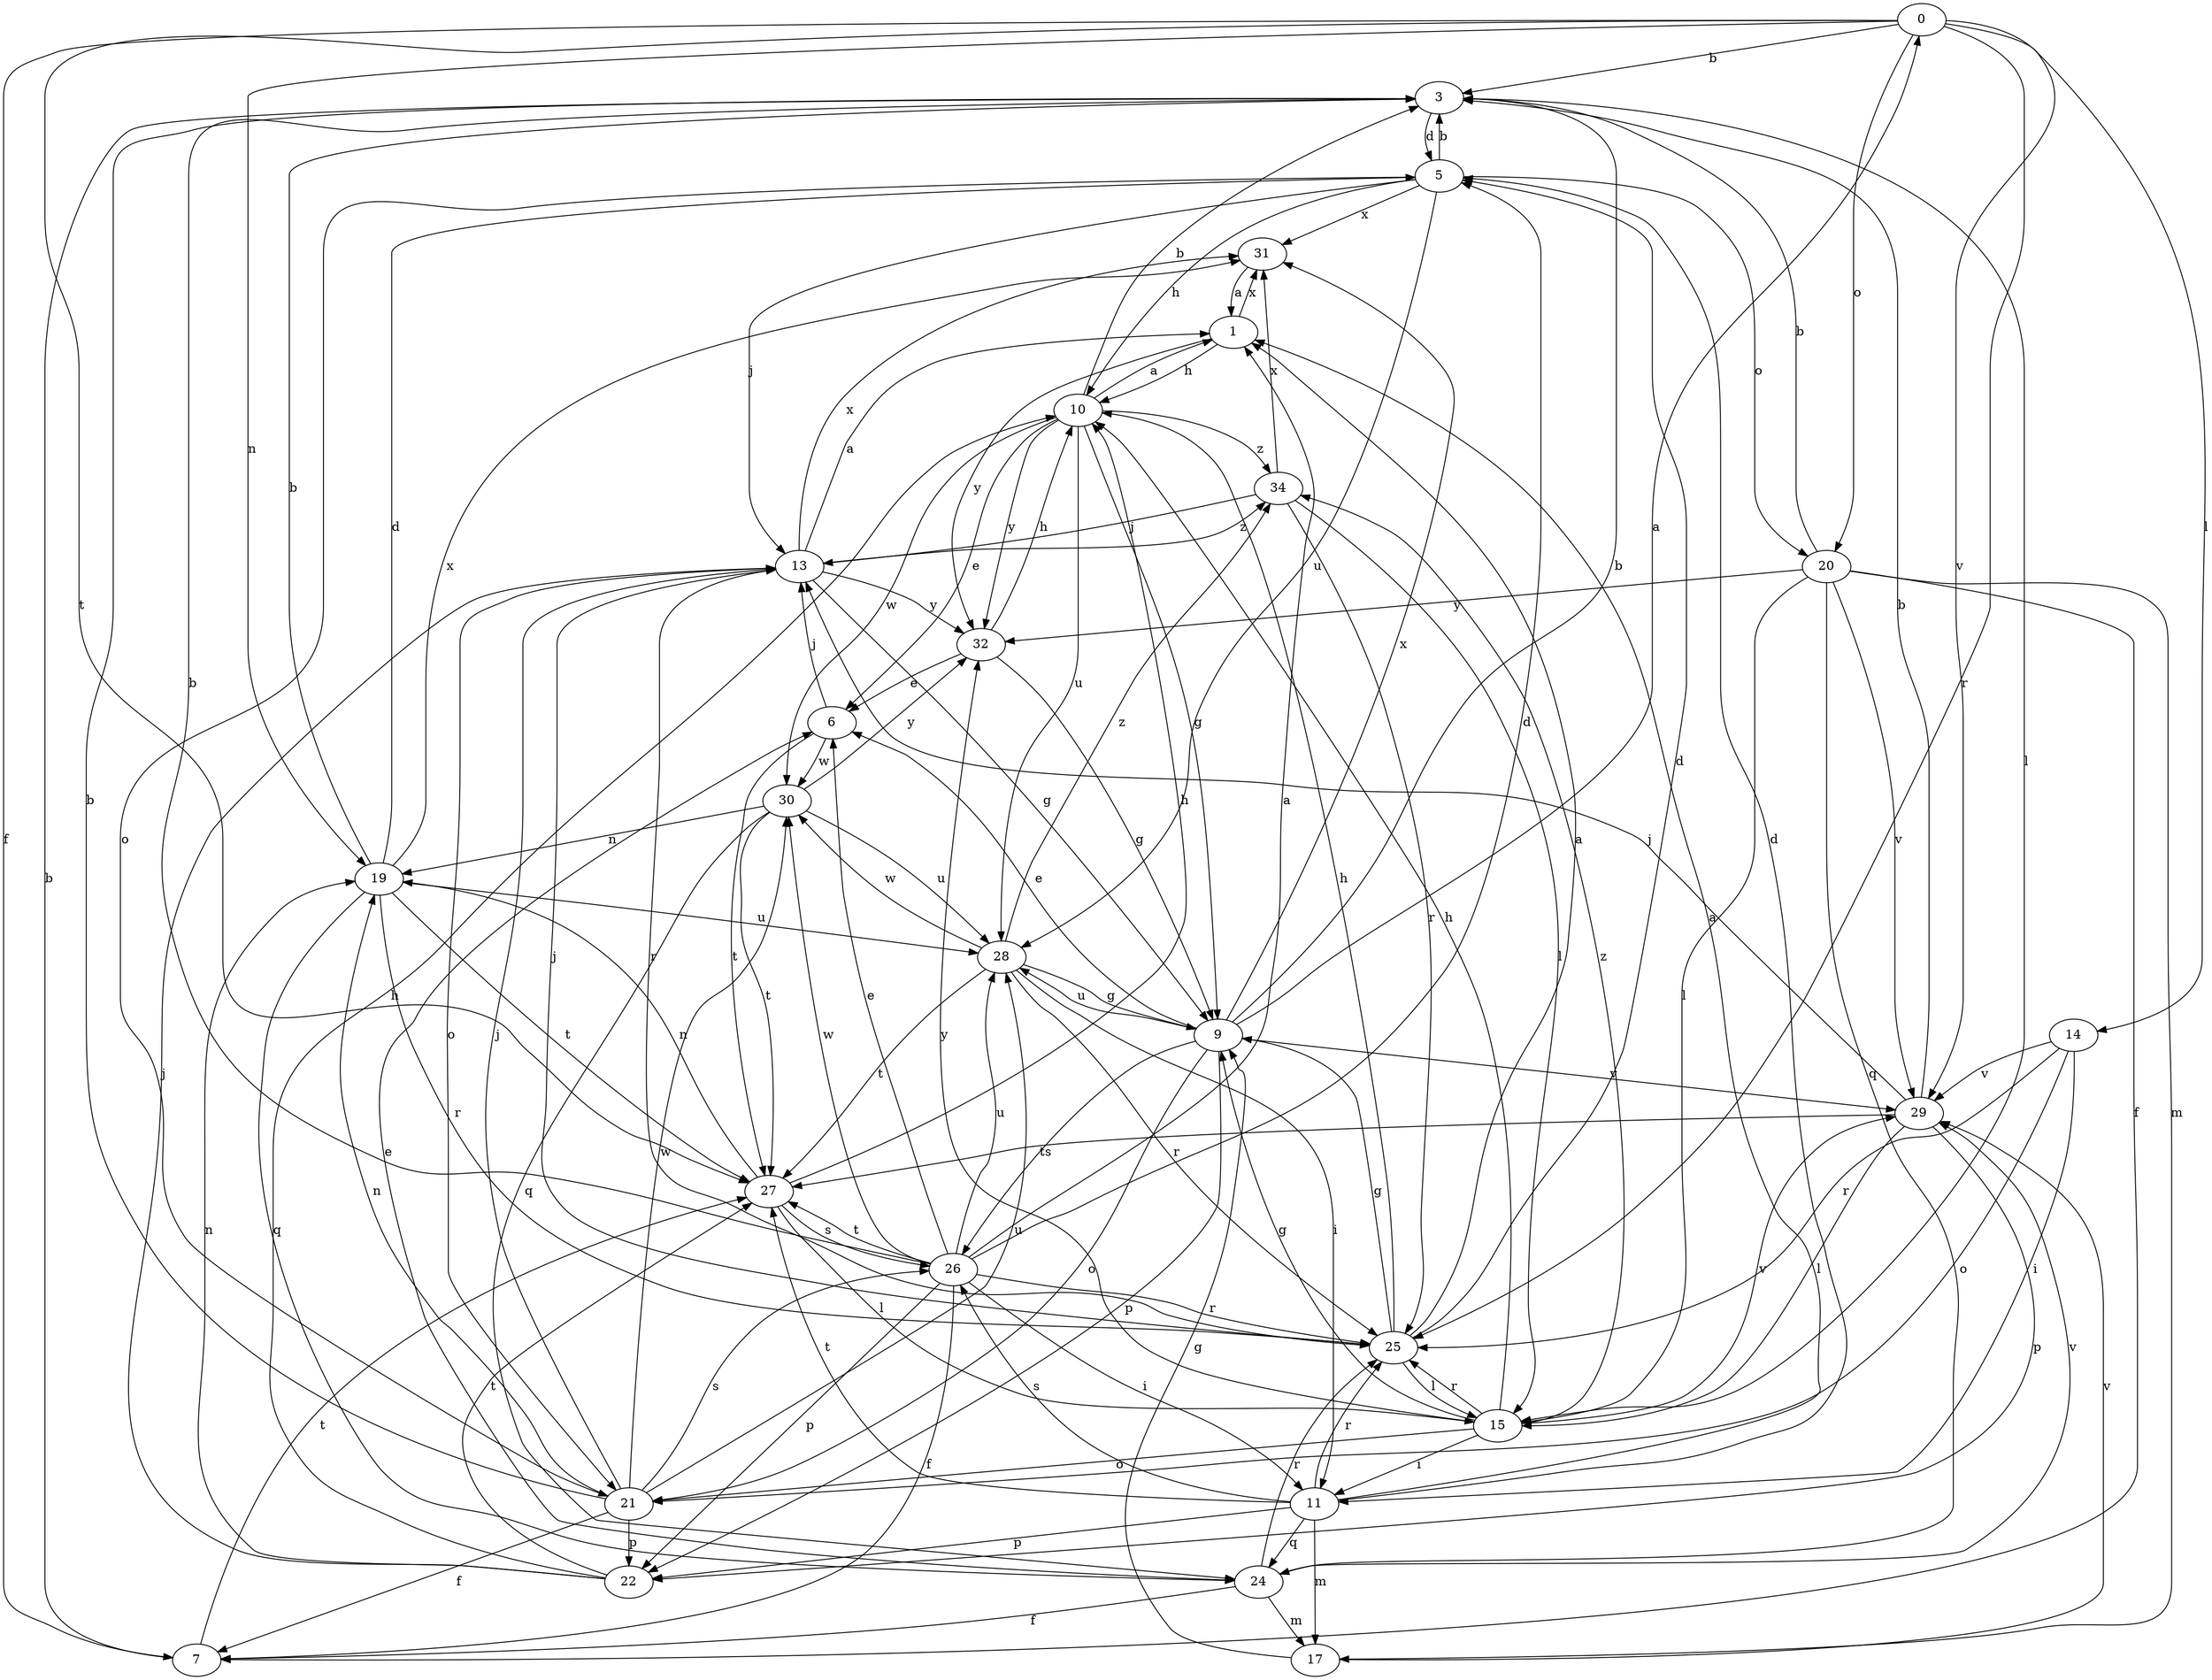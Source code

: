 strict digraph  {
0;
1;
3;
5;
6;
7;
9;
10;
11;
13;
14;
15;
17;
19;
20;
21;
22;
24;
25;
26;
27;
28;
29;
30;
31;
32;
34;
0 -> 3  [label=b];
0 -> 7  [label=f];
0 -> 14  [label=l];
0 -> 19  [label=n];
0 -> 20  [label=o];
0 -> 25  [label=r];
0 -> 27  [label=t];
0 -> 29  [label=v];
1 -> 10  [label=h];
1 -> 31  [label=x];
1 -> 32  [label=y];
3 -> 5  [label=d];
3 -> 15  [label=l];
5 -> 3  [label=b];
5 -> 10  [label=h];
5 -> 13  [label=j];
5 -> 20  [label=o];
5 -> 21  [label=o];
5 -> 28  [label=u];
5 -> 31  [label=x];
6 -> 13  [label=j];
6 -> 27  [label=t];
6 -> 30  [label=w];
7 -> 3  [label=b];
7 -> 27  [label=t];
9 -> 0  [label=a];
9 -> 3  [label=b];
9 -> 6  [label=e];
9 -> 21  [label=o];
9 -> 22  [label=p];
9 -> 26  [label=s];
9 -> 28  [label=u];
9 -> 29  [label=v];
9 -> 31  [label=x];
10 -> 1  [label=a];
10 -> 3  [label=b];
10 -> 6  [label=e];
10 -> 9  [label=g];
10 -> 28  [label=u];
10 -> 30  [label=w];
10 -> 32  [label=y];
10 -> 34  [label=z];
11 -> 1  [label=a];
11 -> 5  [label=d];
11 -> 17  [label=m];
11 -> 22  [label=p];
11 -> 24  [label=q];
11 -> 25  [label=r];
11 -> 26  [label=s];
11 -> 27  [label=t];
13 -> 1  [label=a];
13 -> 9  [label=g];
13 -> 21  [label=o];
13 -> 25  [label=r];
13 -> 31  [label=x];
13 -> 32  [label=y];
13 -> 34  [label=z];
14 -> 11  [label=i];
14 -> 21  [label=o];
14 -> 25  [label=r];
14 -> 29  [label=v];
15 -> 9  [label=g];
15 -> 10  [label=h];
15 -> 11  [label=i];
15 -> 21  [label=o];
15 -> 25  [label=r];
15 -> 29  [label=v];
15 -> 32  [label=y];
15 -> 34  [label=z];
17 -> 9  [label=g];
17 -> 29  [label=v];
19 -> 3  [label=b];
19 -> 5  [label=d];
19 -> 24  [label=q];
19 -> 25  [label=r];
19 -> 27  [label=t];
19 -> 28  [label=u];
19 -> 31  [label=x];
20 -> 3  [label=b];
20 -> 7  [label=f];
20 -> 15  [label=l];
20 -> 17  [label=m];
20 -> 24  [label=q];
20 -> 29  [label=v];
20 -> 32  [label=y];
21 -> 3  [label=b];
21 -> 7  [label=f];
21 -> 13  [label=j];
21 -> 19  [label=n];
21 -> 22  [label=p];
21 -> 26  [label=s];
21 -> 28  [label=u];
21 -> 30  [label=w];
22 -> 10  [label=h];
22 -> 13  [label=j];
22 -> 19  [label=n];
22 -> 27  [label=t];
24 -> 6  [label=e];
24 -> 7  [label=f];
24 -> 17  [label=m];
24 -> 25  [label=r];
24 -> 29  [label=v];
25 -> 1  [label=a];
25 -> 5  [label=d];
25 -> 9  [label=g];
25 -> 10  [label=h];
25 -> 13  [label=j];
25 -> 15  [label=l];
26 -> 1  [label=a];
26 -> 3  [label=b];
26 -> 5  [label=d];
26 -> 6  [label=e];
26 -> 7  [label=f];
26 -> 11  [label=i];
26 -> 22  [label=p];
26 -> 25  [label=r];
26 -> 27  [label=t];
26 -> 28  [label=u];
26 -> 30  [label=w];
27 -> 10  [label=h];
27 -> 15  [label=l];
27 -> 19  [label=n];
27 -> 26  [label=s];
28 -> 9  [label=g];
28 -> 11  [label=i];
28 -> 25  [label=r];
28 -> 27  [label=t];
28 -> 30  [label=w];
28 -> 34  [label=z];
29 -> 3  [label=b];
29 -> 13  [label=j];
29 -> 15  [label=l];
29 -> 22  [label=p];
29 -> 27  [label=t];
30 -> 19  [label=n];
30 -> 24  [label=q];
30 -> 27  [label=t];
30 -> 28  [label=u];
30 -> 32  [label=y];
31 -> 1  [label=a];
32 -> 6  [label=e];
32 -> 9  [label=g];
32 -> 10  [label=h];
34 -> 13  [label=j];
34 -> 15  [label=l];
34 -> 25  [label=r];
34 -> 31  [label=x];
}
